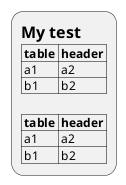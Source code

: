 {
  "sha1": "simktglb9y20pc1tyajipkgt3zm82re",
  "insertion": {
    "when": "2024-06-04T17:28:45.137Z",
    "user": "plantuml@gmail.com"
  }
}
@startuml
:=My test
|= table |= header |
| a1 | a2 |
| b1 | b2 |

|= table |= header |
| a1 | a2 |
| b1 | b2 |;
@enduml
